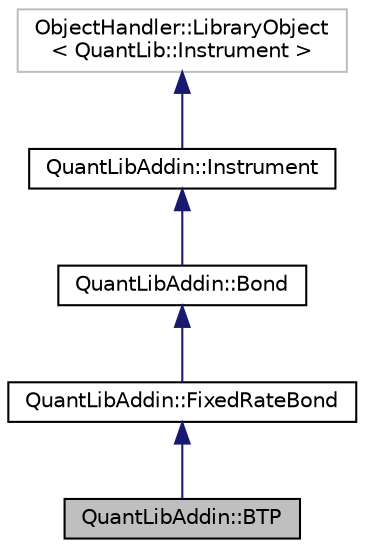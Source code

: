 digraph "QuantLibAddin::BTP"
{
  edge [fontname="Helvetica",fontsize="10",labelfontname="Helvetica",labelfontsize="10"];
  node [fontname="Helvetica",fontsize="10",shape=record];
  Node0 [label="QuantLibAddin::BTP",height=0.2,width=0.4,color="black", fillcolor="grey75", style="filled", fontcolor="black"];
  Node1 -> Node0 [dir="back",color="midnightblue",fontsize="10",style="solid",fontname="Helvetica"];
  Node1 [label="QuantLibAddin::FixedRateBond",height=0.2,width=0.4,color="black", fillcolor="white", style="filled",URL="$class_quant_lib_addin_1_1_fixed_rate_bond.html"];
  Node2 -> Node1 [dir="back",color="midnightblue",fontsize="10",style="solid",fontname="Helvetica"];
  Node2 [label="QuantLibAddin::Bond",height=0.2,width=0.4,color="black", fillcolor="white", style="filled",URL="$class_quant_lib_addin_1_1_bond.html"];
  Node3 -> Node2 [dir="back",color="midnightblue",fontsize="10",style="solid",fontname="Helvetica"];
  Node3 [label="QuantLibAddin::Instrument",height=0.2,width=0.4,color="black", fillcolor="white", style="filled",URL="$class_quant_lib_addin_1_1_instrument.html"];
  Node4 -> Node3 [dir="back",color="midnightblue",fontsize="10",style="solid",fontname="Helvetica"];
  Node4 [label="ObjectHandler::LibraryObject\l\< QuantLib::Instrument \>",height=0.2,width=0.4,color="grey75", fillcolor="white", style="filled"];
}
